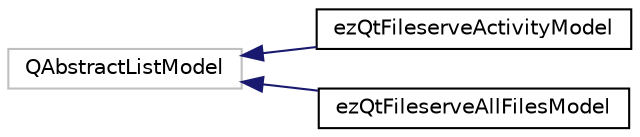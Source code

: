 digraph "Graphical Class Hierarchy"
{
 // LATEX_PDF_SIZE
  edge [fontname="Helvetica",fontsize="10",labelfontname="Helvetica",labelfontsize="10"];
  node [fontname="Helvetica",fontsize="10",shape=record];
  rankdir="LR";
  Node3933 [label="QAbstractListModel",height=0.2,width=0.4,color="grey75", fillcolor="white", style="filled",tooltip=" "];
  Node3933 -> Node0 [dir="back",color="midnightblue",fontsize="10",style="solid",fontname="Helvetica"];
  Node0 [label="ezQtFileserveActivityModel",height=0.2,width=0.4,color="black", fillcolor="white", style="filled",URL="$d5/d31/classez_qt_fileserve_activity_model.htm",tooltip=" "];
  Node3933 -> Node3935 [dir="back",color="midnightblue",fontsize="10",style="solid",fontname="Helvetica"];
  Node3935 [label="ezQtFileserveAllFilesModel",height=0.2,width=0.4,color="black", fillcolor="white", style="filled",URL="$da/d67/classez_qt_fileserve_all_files_model.htm",tooltip=" "];
}
